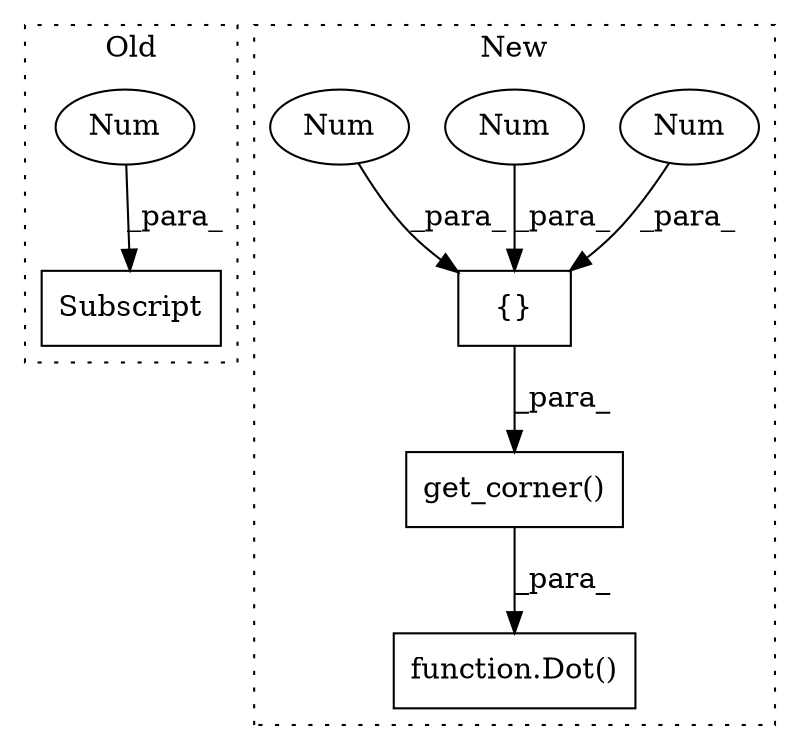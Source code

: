 digraph G {
subgraph cluster0 {
1 [label="Subscript" a="63" s="3523,0" l="21,0" shape="box"];
5 [label="Num" a="76" s="3542" l="1" shape="ellipse"];
label = "Old";
style="dotted";
}
subgraph cluster1 {
2 [label="get_corner()" a="75" s="1639,1675" l="26,1" shape="box"];
3 [label="{}" a="59" s="1665,1674" l="1,0" shape="box"];
4 [label="function.Dot()" a="75" s="1635,1676" l="4,1" shape="box"];
6 [label="Num" a="76" s="1666" l="1" shape="ellipse"];
7 [label="Num" a="76" s="1673" l="1" shape="ellipse"];
8 [label="Num" a="76" s="1669" l="2" shape="ellipse"];
label = "New";
style="dotted";
}
2 -> 4 [label="_para_"];
3 -> 2 [label="_para_"];
5 -> 1 [label="_para_"];
6 -> 3 [label="_para_"];
7 -> 3 [label="_para_"];
8 -> 3 [label="_para_"];
}
